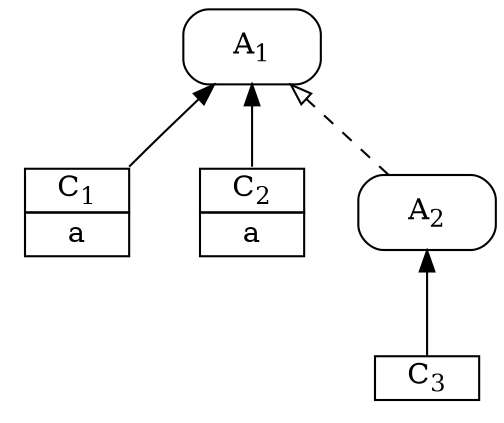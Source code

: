 digraph G {
	node [shape="Mrecord"];
	{rank=source;A_1 [ label = <<table border="0" cellspacing="0">
                    <tr><td width="50"  port="port1" border="0">A<SUB>1</SUB></td></tr>
                </table>>];}
	node [shape=none]; 
	{rank=same; 
		C_1 [label = <<table border="0" cellspacing="0">
                    <tr><td width="50"  port="port1" border="1">C<SUB>1</SUB></td></tr>
                    <tr><td width="50" border="1">a</td></tr>
                </table>>]; 
		C_2 [label = <<table border="0" cellspacing="0">
                    <tr><td width="50"  port="port1" border="1">C<SUB>2</SUB></td></tr>
                    <tr><td width="50" border="1">a</td></tr>
                </table>>];}
	{rank=sink; C_3 [label = <<table border="0" cellspacing="0">
                    <tr><td width="50"  port="port1" border="1">C<SUB>3</SUB></td></tr>
                </table>>];}
	node [shape="Mrecord"];
	A_2 [ label = <<table border="0" cellspacing="0">
                    <tr><td width="50"  port="port1" border="0">A<SUB>2</SUB></td></tr>
                </table>>];
    {       
        A_2 -> A_1 [arrowhead = "empty", style="dashed"];
		C_1:port1:ne -> A_1;
		C_2:port1 -> A_1; 
		C_3:port1 -> A_2;
	}
}

